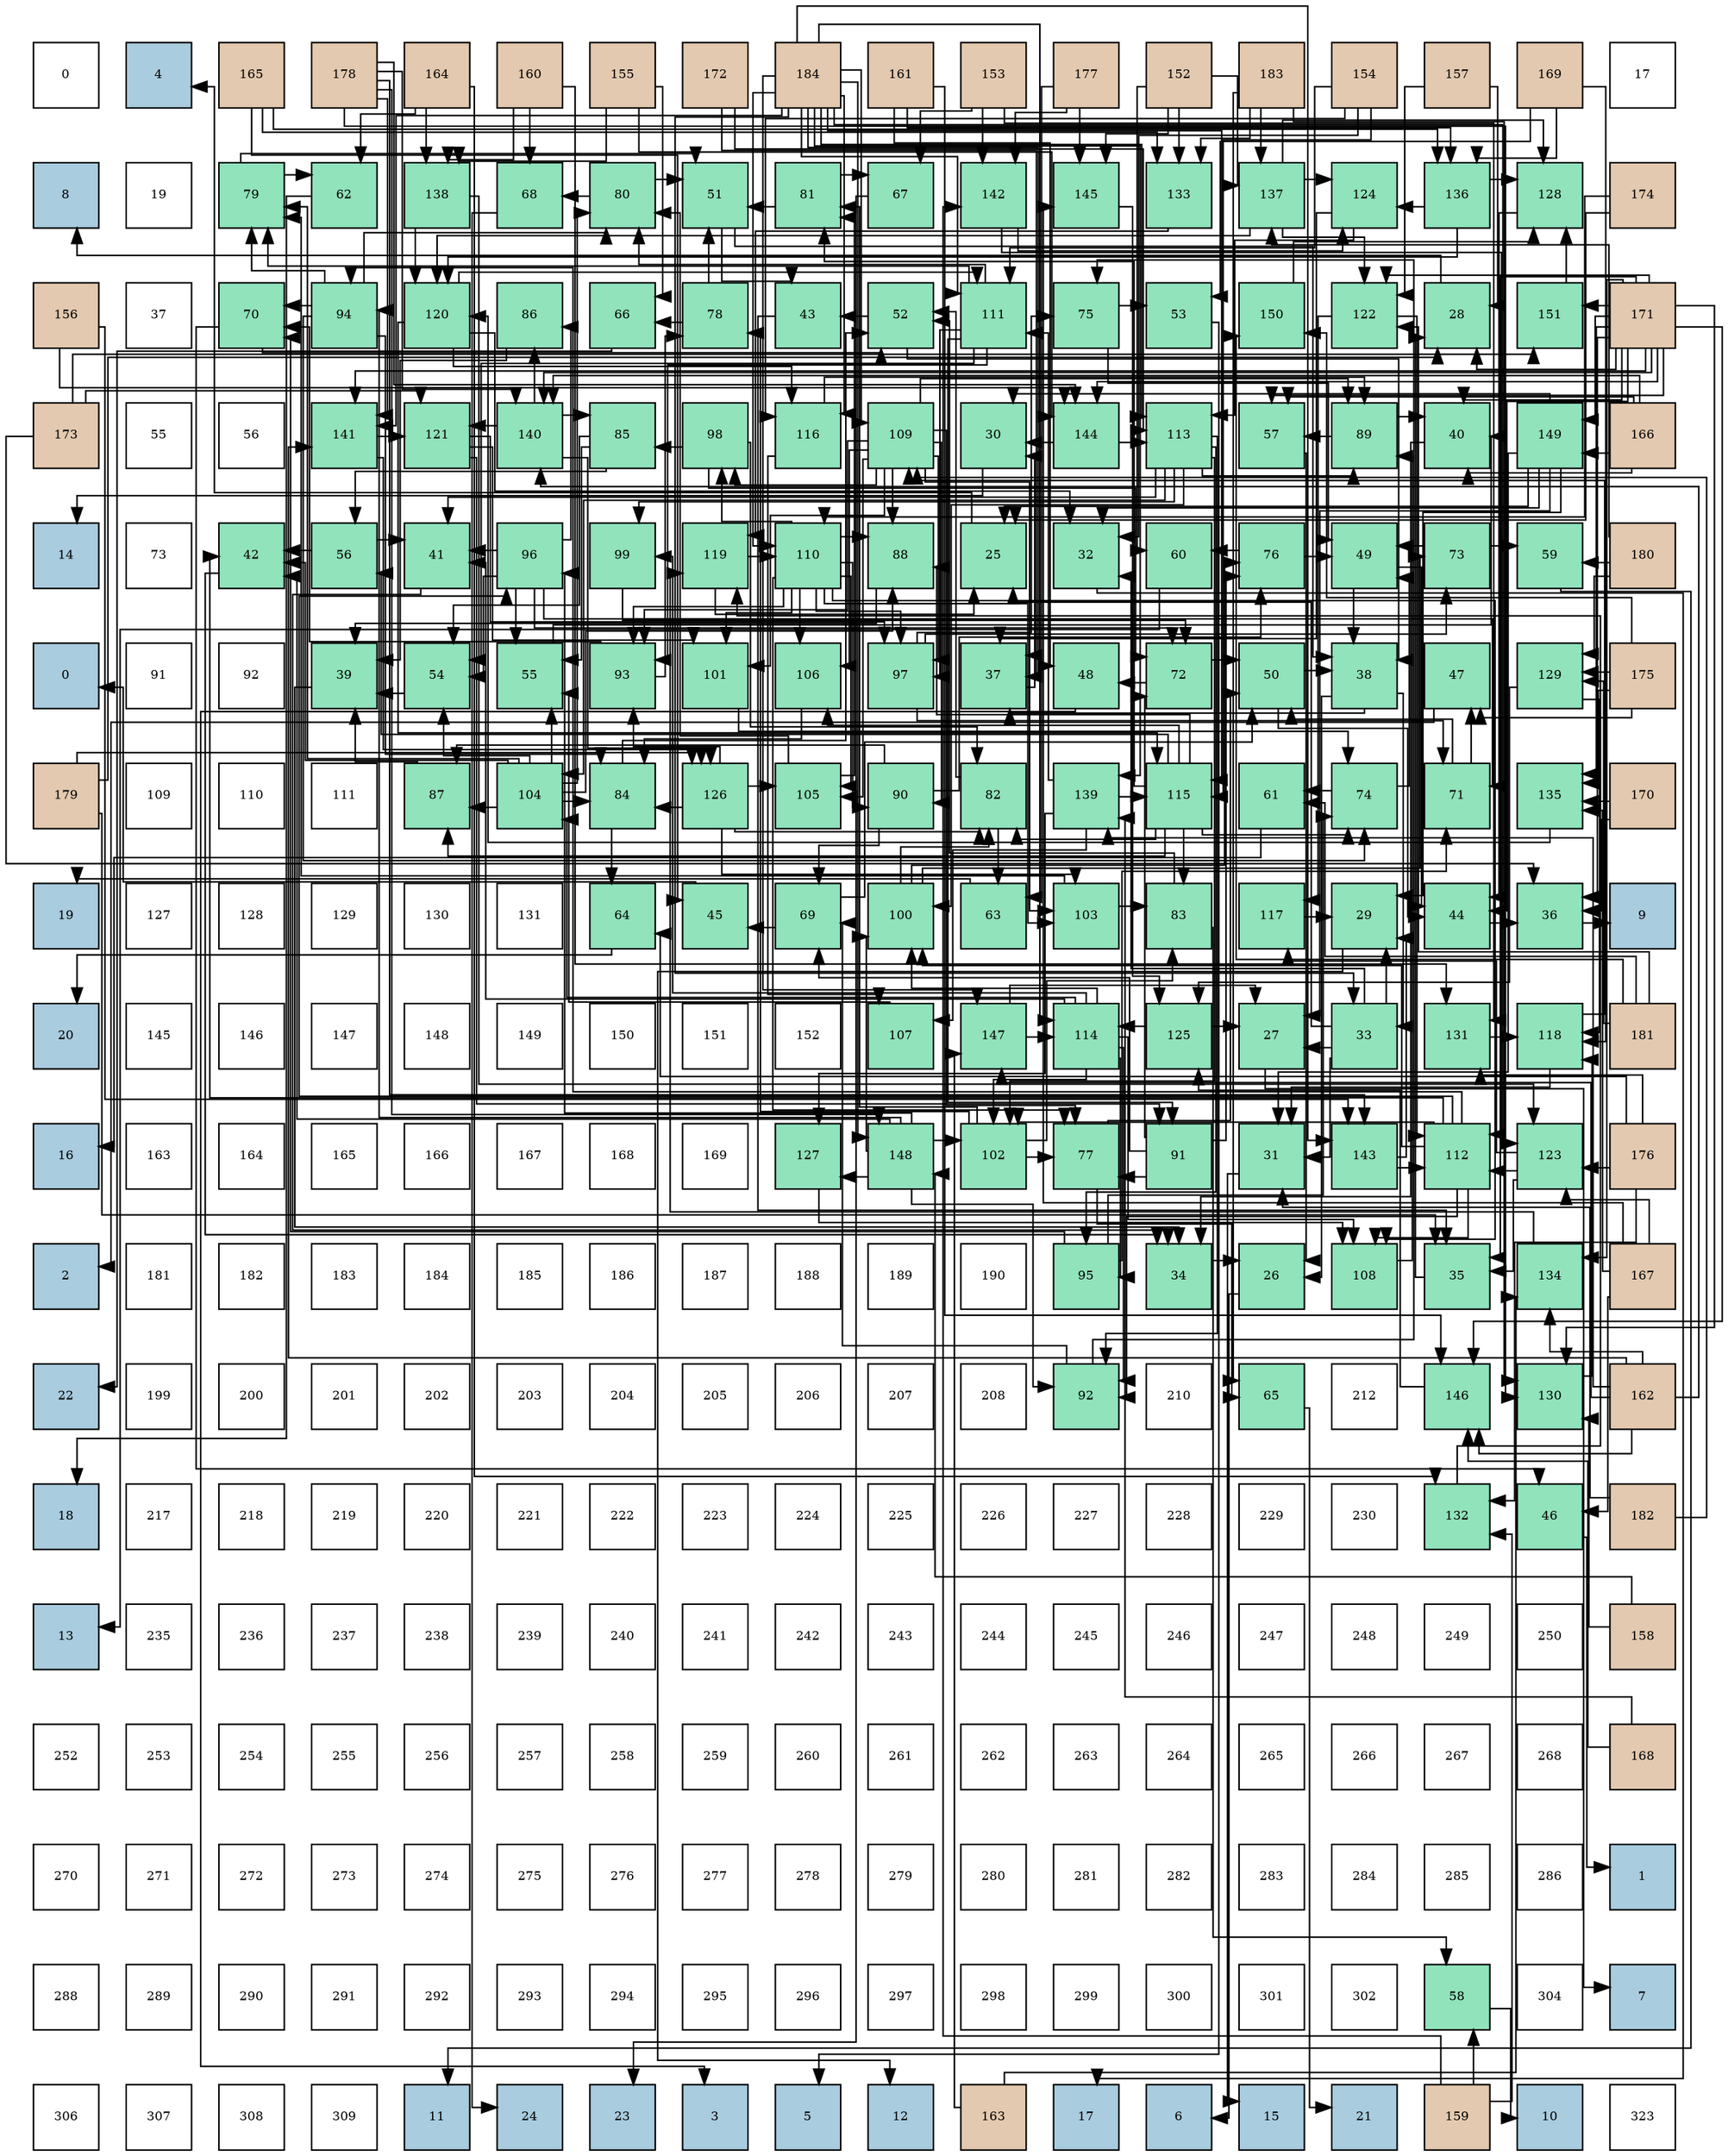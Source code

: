 digraph layout{
 rankdir=TB;
 splines=ortho;
 node [style=filled shape=square fixedsize=true width=0.6];
0[label="0", fontsize=8, fillcolor="#ffffff"];
1[label="4", fontsize=8, fillcolor="#a9ccde"];
2[label="165", fontsize=8, fillcolor="#e3c9af"];
3[label="178", fontsize=8, fillcolor="#e3c9af"];
4[label="164", fontsize=8, fillcolor="#e3c9af"];
5[label="160", fontsize=8, fillcolor="#e3c9af"];
6[label="155", fontsize=8, fillcolor="#e3c9af"];
7[label="172", fontsize=8, fillcolor="#e3c9af"];
8[label="184", fontsize=8, fillcolor="#e3c9af"];
9[label="161", fontsize=8, fillcolor="#e3c9af"];
10[label="153", fontsize=8, fillcolor="#e3c9af"];
11[label="177", fontsize=8, fillcolor="#e3c9af"];
12[label="152", fontsize=8, fillcolor="#e3c9af"];
13[label="183", fontsize=8, fillcolor="#e3c9af"];
14[label="154", fontsize=8, fillcolor="#e3c9af"];
15[label="157", fontsize=8, fillcolor="#e3c9af"];
16[label="169", fontsize=8, fillcolor="#e3c9af"];
17[label="17", fontsize=8, fillcolor="#ffffff"];
18[label="8", fontsize=8, fillcolor="#a9ccde"];
19[label="19", fontsize=8, fillcolor="#ffffff"];
20[label="79", fontsize=8, fillcolor="#91e3bb"];
21[label="62", fontsize=8, fillcolor="#91e3bb"];
22[label="138", fontsize=8, fillcolor="#91e3bb"];
23[label="68", fontsize=8, fillcolor="#91e3bb"];
24[label="80", fontsize=8, fillcolor="#91e3bb"];
25[label="51", fontsize=8, fillcolor="#91e3bb"];
26[label="81", fontsize=8, fillcolor="#91e3bb"];
27[label="67", fontsize=8, fillcolor="#91e3bb"];
28[label="142", fontsize=8, fillcolor="#91e3bb"];
29[label="145", fontsize=8, fillcolor="#91e3bb"];
30[label="133", fontsize=8, fillcolor="#91e3bb"];
31[label="137", fontsize=8, fillcolor="#91e3bb"];
32[label="124", fontsize=8, fillcolor="#91e3bb"];
33[label="136", fontsize=8, fillcolor="#91e3bb"];
34[label="128", fontsize=8, fillcolor="#91e3bb"];
35[label="174", fontsize=8, fillcolor="#e3c9af"];
36[label="156", fontsize=8, fillcolor="#e3c9af"];
37[label="37", fontsize=8, fillcolor="#ffffff"];
38[label="70", fontsize=8, fillcolor="#91e3bb"];
39[label="94", fontsize=8, fillcolor="#91e3bb"];
40[label="120", fontsize=8, fillcolor="#91e3bb"];
41[label="86", fontsize=8, fillcolor="#91e3bb"];
42[label="66", fontsize=8, fillcolor="#91e3bb"];
43[label="78", fontsize=8, fillcolor="#91e3bb"];
44[label="43", fontsize=8, fillcolor="#91e3bb"];
45[label="52", fontsize=8, fillcolor="#91e3bb"];
46[label="111", fontsize=8, fillcolor="#91e3bb"];
47[label="75", fontsize=8, fillcolor="#91e3bb"];
48[label="53", fontsize=8, fillcolor="#91e3bb"];
49[label="150", fontsize=8, fillcolor="#91e3bb"];
50[label="122", fontsize=8, fillcolor="#91e3bb"];
51[label="28", fontsize=8, fillcolor="#91e3bb"];
52[label="151", fontsize=8, fillcolor="#91e3bb"];
53[label="171", fontsize=8, fillcolor="#e3c9af"];
54[label="173", fontsize=8, fillcolor="#e3c9af"];
55[label="55", fontsize=8, fillcolor="#ffffff"];
56[label="56", fontsize=8, fillcolor="#ffffff"];
57[label="141", fontsize=8, fillcolor="#91e3bb"];
58[label="121", fontsize=8, fillcolor="#91e3bb"];
59[label="140", fontsize=8, fillcolor="#91e3bb"];
60[label="85", fontsize=8, fillcolor="#91e3bb"];
61[label="98", fontsize=8, fillcolor="#91e3bb"];
62[label="116", fontsize=8, fillcolor="#91e3bb"];
63[label="109", fontsize=8, fillcolor="#91e3bb"];
64[label="30", fontsize=8, fillcolor="#91e3bb"];
65[label="144", fontsize=8, fillcolor="#91e3bb"];
66[label="113", fontsize=8, fillcolor="#91e3bb"];
67[label="57", fontsize=8, fillcolor="#91e3bb"];
68[label="89", fontsize=8, fillcolor="#91e3bb"];
69[label="40", fontsize=8, fillcolor="#91e3bb"];
70[label="149", fontsize=8, fillcolor="#91e3bb"];
71[label="166", fontsize=8, fillcolor="#e3c9af"];
72[label="14", fontsize=8, fillcolor="#a9ccde"];
73[label="73", fontsize=8, fillcolor="#ffffff"];
74[label="42", fontsize=8, fillcolor="#91e3bb"];
75[label="56", fontsize=8, fillcolor="#91e3bb"];
76[label="41", fontsize=8, fillcolor="#91e3bb"];
77[label="96", fontsize=8, fillcolor="#91e3bb"];
78[label="99", fontsize=8, fillcolor="#91e3bb"];
79[label="119", fontsize=8, fillcolor="#91e3bb"];
80[label="110", fontsize=8, fillcolor="#91e3bb"];
81[label="88", fontsize=8, fillcolor="#91e3bb"];
82[label="25", fontsize=8, fillcolor="#91e3bb"];
83[label="32", fontsize=8, fillcolor="#91e3bb"];
84[label="60", fontsize=8, fillcolor="#91e3bb"];
85[label="76", fontsize=8, fillcolor="#91e3bb"];
86[label="49", fontsize=8, fillcolor="#91e3bb"];
87[label="73", fontsize=8, fillcolor="#91e3bb"];
88[label="59", fontsize=8, fillcolor="#91e3bb"];
89[label="180", fontsize=8, fillcolor="#e3c9af"];
90[label="0", fontsize=8, fillcolor="#a9ccde"];
91[label="91", fontsize=8, fillcolor="#ffffff"];
92[label="92", fontsize=8, fillcolor="#ffffff"];
93[label="39", fontsize=8, fillcolor="#91e3bb"];
94[label="54", fontsize=8, fillcolor="#91e3bb"];
95[label="55", fontsize=8, fillcolor="#91e3bb"];
96[label="93", fontsize=8, fillcolor="#91e3bb"];
97[label="101", fontsize=8, fillcolor="#91e3bb"];
98[label="106", fontsize=8, fillcolor="#91e3bb"];
99[label="97", fontsize=8, fillcolor="#91e3bb"];
100[label="37", fontsize=8, fillcolor="#91e3bb"];
101[label="48", fontsize=8, fillcolor="#91e3bb"];
102[label="72", fontsize=8, fillcolor="#91e3bb"];
103[label="50", fontsize=8, fillcolor="#91e3bb"];
104[label="38", fontsize=8, fillcolor="#91e3bb"];
105[label="47", fontsize=8, fillcolor="#91e3bb"];
106[label="129", fontsize=8, fillcolor="#91e3bb"];
107[label="175", fontsize=8, fillcolor="#e3c9af"];
108[label="179", fontsize=8, fillcolor="#e3c9af"];
109[label="109", fontsize=8, fillcolor="#ffffff"];
110[label="110", fontsize=8, fillcolor="#ffffff"];
111[label="111", fontsize=8, fillcolor="#ffffff"];
112[label="87", fontsize=8, fillcolor="#91e3bb"];
113[label="104", fontsize=8, fillcolor="#91e3bb"];
114[label="84", fontsize=8, fillcolor="#91e3bb"];
115[label="126", fontsize=8, fillcolor="#91e3bb"];
116[label="105", fontsize=8, fillcolor="#91e3bb"];
117[label="90", fontsize=8, fillcolor="#91e3bb"];
118[label="82", fontsize=8, fillcolor="#91e3bb"];
119[label="139", fontsize=8, fillcolor="#91e3bb"];
120[label="115", fontsize=8, fillcolor="#91e3bb"];
121[label="61", fontsize=8, fillcolor="#91e3bb"];
122[label="74", fontsize=8, fillcolor="#91e3bb"];
123[label="71", fontsize=8, fillcolor="#91e3bb"];
124[label="135", fontsize=8, fillcolor="#91e3bb"];
125[label="170", fontsize=8, fillcolor="#e3c9af"];
126[label="19", fontsize=8, fillcolor="#a9ccde"];
127[label="127", fontsize=8, fillcolor="#ffffff"];
128[label="128", fontsize=8, fillcolor="#ffffff"];
129[label="129", fontsize=8, fillcolor="#ffffff"];
130[label="130", fontsize=8, fillcolor="#ffffff"];
131[label="131", fontsize=8, fillcolor="#ffffff"];
132[label="64", fontsize=8, fillcolor="#91e3bb"];
133[label="45", fontsize=8, fillcolor="#91e3bb"];
134[label="69", fontsize=8, fillcolor="#91e3bb"];
135[label="100", fontsize=8, fillcolor="#91e3bb"];
136[label="63", fontsize=8, fillcolor="#91e3bb"];
137[label="103", fontsize=8, fillcolor="#91e3bb"];
138[label="83", fontsize=8, fillcolor="#91e3bb"];
139[label="117", fontsize=8, fillcolor="#91e3bb"];
140[label="29", fontsize=8, fillcolor="#91e3bb"];
141[label="44", fontsize=8, fillcolor="#91e3bb"];
142[label="36", fontsize=8, fillcolor="#91e3bb"];
143[label="9", fontsize=8, fillcolor="#a9ccde"];
144[label="20", fontsize=8, fillcolor="#a9ccde"];
145[label="145", fontsize=8, fillcolor="#ffffff"];
146[label="146", fontsize=8, fillcolor="#ffffff"];
147[label="147", fontsize=8, fillcolor="#ffffff"];
148[label="148", fontsize=8, fillcolor="#ffffff"];
149[label="149", fontsize=8, fillcolor="#ffffff"];
150[label="150", fontsize=8, fillcolor="#ffffff"];
151[label="151", fontsize=8, fillcolor="#ffffff"];
152[label="152", fontsize=8, fillcolor="#ffffff"];
153[label="107", fontsize=8, fillcolor="#91e3bb"];
154[label="147", fontsize=8, fillcolor="#91e3bb"];
155[label="114", fontsize=8, fillcolor="#91e3bb"];
156[label="125", fontsize=8, fillcolor="#91e3bb"];
157[label="27", fontsize=8, fillcolor="#91e3bb"];
158[label="33", fontsize=8, fillcolor="#91e3bb"];
159[label="131", fontsize=8, fillcolor="#91e3bb"];
160[label="118", fontsize=8, fillcolor="#91e3bb"];
161[label="181", fontsize=8, fillcolor="#e3c9af"];
162[label="16", fontsize=8, fillcolor="#a9ccde"];
163[label="163", fontsize=8, fillcolor="#ffffff"];
164[label="164", fontsize=8, fillcolor="#ffffff"];
165[label="165", fontsize=8, fillcolor="#ffffff"];
166[label="166", fontsize=8, fillcolor="#ffffff"];
167[label="167", fontsize=8, fillcolor="#ffffff"];
168[label="168", fontsize=8, fillcolor="#ffffff"];
169[label="169", fontsize=8, fillcolor="#ffffff"];
170[label="127", fontsize=8, fillcolor="#91e3bb"];
171[label="148", fontsize=8, fillcolor="#91e3bb"];
172[label="102", fontsize=8, fillcolor="#91e3bb"];
173[label="77", fontsize=8, fillcolor="#91e3bb"];
174[label="91", fontsize=8, fillcolor="#91e3bb"];
175[label="31", fontsize=8, fillcolor="#91e3bb"];
176[label="143", fontsize=8, fillcolor="#91e3bb"];
177[label="112", fontsize=8, fillcolor="#91e3bb"];
178[label="123", fontsize=8, fillcolor="#91e3bb"];
179[label="176", fontsize=8, fillcolor="#e3c9af"];
180[label="2", fontsize=8, fillcolor="#a9ccde"];
181[label="181", fontsize=8, fillcolor="#ffffff"];
182[label="182", fontsize=8, fillcolor="#ffffff"];
183[label="183", fontsize=8, fillcolor="#ffffff"];
184[label="184", fontsize=8, fillcolor="#ffffff"];
185[label="185", fontsize=8, fillcolor="#ffffff"];
186[label="186", fontsize=8, fillcolor="#ffffff"];
187[label="187", fontsize=8, fillcolor="#ffffff"];
188[label="188", fontsize=8, fillcolor="#ffffff"];
189[label="189", fontsize=8, fillcolor="#ffffff"];
190[label="190", fontsize=8, fillcolor="#ffffff"];
191[label="95", fontsize=8, fillcolor="#91e3bb"];
192[label="34", fontsize=8, fillcolor="#91e3bb"];
193[label="26", fontsize=8, fillcolor="#91e3bb"];
194[label="108", fontsize=8, fillcolor="#91e3bb"];
195[label="35", fontsize=8, fillcolor="#91e3bb"];
196[label="134", fontsize=8, fillcolor="#91e3bb"];
197[label="167", fontsize=8, fillcolor="#e3c9af"];
198[label="22", fontsize=8, fillcolor="#a9ccde"];
199[label="199", fontsize=8, fillcolor="#ffffff"];
200[label="200", fontsize=8, fillcolor="#ffffff"];
201[label="201", fontsize=8, fillcolor="#ffffff"];
202[label="202", fontsize=8, fillcolor="#ffffff"];
203[label="203", fontsize=8, fillcolor="#ffffff"];
204[label="204", fontsize=8, fillcolor="#ffffff"];
205[label="205", fontsize=8, fillcolor="#ffffff"];
206[label="206", fontsize=8, fillcolor="#ffffff"];
207[label="207", fontsize=8, fillcolor="#ffffff"];
208[label="208", fontsize=8, fillcolor="#ffffff"];
209[label="92", fontsize=8, fillcolor="#91e3bb"];
210[label="210", fontsize=8, fillcolor="#ffffff"];
211[label="65", fontsize=8, fillcolor="#91e3bb"];
212[label="212", fontsize=8, fillcolor="#ffffff"];
213[label="146", fontsize=8, fillcolor="#91e3bb"];
214[label="130", fontsize=8, fillcolor="#91e3bb"];
215[label="162", fontsize=8, fillcolor="#e3c9af"];
216[label="18", fontsize=8, fillcolor="#a9ccde"];
217[label="217", fontsize=8, fillcolor="#ffffff"];
218[label="218", fontsize=8, fillcolor="#ffffff"];
219[label="219", fontsize=8, fillcolor="#ffffff"];
220[label="220", fontsize=8, fillcolor="#ffffff"];
221[label="221", fontsize=8, fillcolor="#ffffff"];
222[label="222", fontsize=8, fillcolor="#ffffff"];
223[label="223", fontsize=8, fillcolor="#ffffff"];
224[label="224", fontsize=8, fillcolor="#ffffff"];
225[label="225", fontsize=8, fillcolor="#ffffff"];
226[label="226", fontsize=8, fillcolor="#ffffff"];
227[label="227", fontsize=8, fillcolor="#ffffff"];
228[label="228", fontsize=8, fillcolor="#ffffff"];
229[label="229", fontsize=8, fillcolor="#ffffff"];
230[label="230", fontsize=8, fillcolor="#ffffff"];
231[label="132", fontsize=8, fillcolor="#91e3bb"];
232[label="46", fontsize=8, fillcolor="#91e3bb"];
233[label="182", fontsize=8, fillcolor="#e3c9af"];
234[label="13", fontsize=8, fillcolor="#a9ccde"];
235[label="235", fontsize=8, fillcolor="#ffffff"];
236[label="236", fontsize=8, fillcolor="#ffffff"];
237[label="237", fontsize=8, fillcolor="#ffffff"];
238[label="238", fontsize=8, fillcolor="#ffffff"];
239[label="239", fontsize=8, fillcolor="#ffffff"];
240[label="240", fontsize=8, fillcolor="#ffffff"];
241[label="241", fontsize=8, fillcolor="#ffffff"];
242[label="242", fontsize=8, fillcolor="#ffffff"];
243[label="243", fontsize=8, fillcolor="#ffffff"];
244[label="244", fontsize=8, fillcolor="#ffffff"];
245[label="245", fontsize=8, fillcolor="#ffffff"];
246[label="246", fontsize=8, fillcolor="#ffffff"];
247[label="247", fontsize=8, fillcolor="#ffffff"];
248[label="248", fontsize=8, fillcolor="#ffffff"];
249[label="249", fontsize=8, fillcolor="#ffffff"];
250[label="250", fontsize=8, fillcolor="#ffffff"];
251[label="158", fontsize=8, fillcolor="#e3c9af"];
252[label="252", fontsize=8, fillcolor="#ffffff"];
253[label="253", fontsize=8, fillcolor="#ffffff"];
254[label="254", fontsize=8, fillcolor="#ffffff"];
255[label="255", fontsize=8, fillcolor="#ffffff"];
256[label="256", fontsize=8, fillcolor="#ffffff"];
257[label="257", fontsize=8, fillcolor="#ffffff"];
258[label="258", fontsize=8, fillcolor="#ffffff"];
259[label="259", fontsize=8, fillcolor="#ffffff"];
260[label="260", fontsize=8, fillcolor="#ffffff"];
261[label="261", fontsize=8, fillcolor="#ffffff"];
262[label="262", fontsize=8, fillcolor="#ffffff"];
263[label="263", fontsize=8, fillcolor="#ffffff"];
264[label="264", fontsize=8, fillcolor="#ffffff"];
265[label="265", fontsize=8, fillcolor="#ffffff"];
266[label="266", fontsize=8, fillcolor="#ffffff"];
267[label="267", fontsize=8, fillcolor="#ffffff"];
268[label="268", fontsize=8, fillcolor="#ffffff"];
269[label="168", fontsize=8, fillcolor="#e3c9af"];
270[label="270", fontsize=8, fillcolor="#ffffff"];
271[label="271", fontsize=8, fillcolor="#ffffff"];
272[label="272", fontsize=8, fillcolor="#ffffff"];
273[label="273", fontsize=8, fillcolor="#ffffff"];
274[label="274", fontsize=8, fillcolor="#ffffff"];
275[label="275", fontsize=8, fillcolor="#ffffff"];
276[label="276", fontsize=8, fillcolor="#ffffff"];
277[label="277", fontsize=8, fillcolor="#ffffff"];
278[label="278", fontsize=8, fillcolor="#ffffff"];
279[label="279", fontsize=8, fillcolor="#ffffff"];
280[label="280", fontsize=8, fillcolor="#ffffff"];
281[label="281", fontsize=8, fillcolor="#ffffff"];
282[label="282", fontsize=8, fillcolor="#ffffff"];
283[label="283", fontsize=8, fillcolor="#ffffff"];
284[label="284", fontsize=8, fillcolor="#ffffff"];
285[label="285", fontsize=8, fillcolor="#ffffff"];
286[label="286", fontsize=8, fillcolor="#ffffff"];
287[label="1", fontsize=8, fillcolor="#a9ccde"];
288[label="288", fontsize=8, fillcolor="#ffffff"];
289[label="289", fontsize=8, fillcolor="#ffffff"];
290[label="290", fontsize=8, fillcolor="#ffffff"];
291[label="291", fontsize=8, fillcolor="#ffffff"];
292[label="292", fontsize=8, fillcolor="#ffffff"];
293[label="293", fontsize=8, fillcolor="#ffffff"];
294[label="294", fontsize=8, fillcolor="#ffffff"];
295[label="295", fontsize=8, fillcolor="#ffffff"];
296[label="296", fontsize=8, fillcolor="#ffffff"];
297[label="297", fontsize=8, fillcolor="#ffffff"];
298[label="298", fontsize=8, fillcolor="#ffffff"];
299[label="299", fontsize=8, fillcolor="#ffffff"];
300[label="300", fontsize=8, fillcolor="#ffffff"];
301[label="301", fontsize=8, fillcolor="#ffffff"];
302[label="302", fontsize=8, fillcolor="#ffffff"];
303[label="58", fontsize=8, fillcolor="#91e3bb"];
304[label="304", fontsize=8, fillcolor="#ffffff"];
305[label="7", fontsize=8, fillcolor="#a9ccde"];
306[label="306", fontsize=8, fillcolor="#ffffff"];
307[label="307", fontsize=8, fillcolor="#ffffff"];
308[label="308", fontsize=8, fillcolor="#ffffff"];
309[label="309", fontsize=8, fillcolor="#ffffff"];
310[label="11", fontsize=8, fillcolor="#a9ccde"];
311[label="24", fontsize=8, fillcolor="#a9ccde"];
312[label="23", fontsize=8, fillcolor="#a9ccde"];
313[label="3", fontsize=8, fillcolor="#a9ccde"];
314[label="5", fontsize=8, fillcolor="#a9ccde"];
315[label="12", fontsize=8, fillcolor="#a9ccde"];
316[label="163", fontsize=8, fillcolor="#e3c9af"];
317[label="17", fontsize=8, fillcolor="#a9ccde"];
318[label="6", fontsize=8, fillcolor="#a9ccde"];
319[label="15", fontsize=8, fillcolor="#a9ccde"];
320[label="21", fontsize=8, fillcolor="#a9ccde"];
321[label="159", fontsize=8, fillcolor="#e3c9af"];
322[label="10", fontsize=8, fillcolor="#a9ccde"];
323[label="323", fontsize=8, fillcolor="#ffffff"];
edge [constraint=false, style=vis];82 -> 1;
193 -> 318;
157 -> 305;
51 -> 18;
140 -> 315;
64 -> 72;
175 -> 319;
83 -> 317;
158 -> 82;
158 -> 157;
158 -> 140;
158 -> 175;
158 -> 83;
192 -> 193;
195 -> 51;
142 -> 143;
100 -> 64;
104 -> 193;
104 -> 158;
104 -> 100;
93 -> 192;
69 -> 192;
76 -> 192;
74 -> 192;
44 -> 195;
141 -> 142;
133 -> 90;
232 -> 287;
105 -> 180;
101 -> 313;
86 -> 104;
86 -> 141;
103 -> 104;
103 -> 141;
25 -> 104;
25 -> 44;
45 -> 104;
45 -> 44;
48 -> 314;
94 -> 93;
95 -> 69;
75 -> 76;
75 -> 74;
67 -> 193;
303 -> 322;
88 -> 310;
84 -> 234;
121 -> 162;
21 -> 216;
136 -> 126;
132 -> 144;
211 -> 320;
42 -> 198;
27 -> 312;
23 -> 311;
134 -> 133;
134 -> 103;
38 -> 232;
38 -> 45;
123 -> 105;
123 -> 103;
102 -> 101;
102 -> 103;
87 -> 86;
87 -> 88;
122 -> 86;
122 -> 121;
47 -> 86;
47 -> 48;
85 -> 86;
85 -> 84;
173 -> 103;
173 -> 211;
43 -> 25;
43 -> 42;
20 -> 25;
20 -> 21;
24 -> 25;
24 -> 23;
26 -> 25;
26 -> 27;
118 -> 45;
118 -> 136;
138 -> 45;
138 -> 303;
114 -> 45;
114 -> 132;
60 -> 94;
60 -> 95;
60 -> 75;
41 -> 93;
112 -> 93;
81 -> 93;
68 -> 69;
68 -> 67;
117 -> 134;
117 -> 85;
117 -> 112;
174 -> 134;
174 -> 102;
174 -> 85;
174 -> 173;
209 -> 134;
209 -> 47;
96 -> 38;
96 -> 43;
39 -> 38;
39 -> 122;
39 -> 20;
39 -> 24;
39 -> 114;
191 -> 38;
191 -> 123;
191 -> 122;
77 -> 76;
77 -> 94;
77 -> 95;
77 -> 123;
77 -> 102;
77 -> 41;
99 -> 123;
99 -> 87;
99 -> 47;
61 -> 102;
61 -> 118;
61 -> 60;
78 -> 102;
135 -> 87;
135 -> 85;
135 -> 118;
97 -> 122;
172 -> 173;
172 -> 43;
172 -> 26;
172 -> 138;
137 -> 20;
137 -> 138;
113 -> 74;
113 -> 94;
113 -> 95;
113 -> 20;
113 -> 24;
113 -> 114;
113 -> 112;
113 -> 81;
116 -> 24;
116 -> 26;
98 -> 114;
153 -> 95;
194 -> 68;
63 -> 173;
63 -> 81;
63 -> 68;
63 -> 117;
63 -> 96;
63 -> 99;
63 -> 61;
63 -> 97;
63 -> 137;
63 -> 116;
63 -> 98;
80 -> 173;
80 -> 81;
80 -> 117;
80 -> 96;
80 -> 99;
80 -> 61;
80 -> 97;
80 -> 137;
80 -> 116;
80 -> 98;
80 -> 194;
46 -> 94;
46 -> 20;
46 -> 24;
46 -> 174;
46 -> 96;
46 -> 99;
177 -> 74;
177 -> 209;
177 -> 39;
177 -> 77;
177 -> 135;
177 -> 172;
177 -> 194;
66 -> 76;
66 -> 68;
66 -> 209;
66 -> 191;
66 -> 78;
66 -> 135;
66 -> 172;
66 -> 113;
155 -> 76;
155 -> 209;
155 -> 191;
155 -> 78;
155 -> 135;
155 -> 172;
155 -> 113;
155 -> 194;
120 -> 75;
120 -> 122;
120 -> 26;
120 -> 118;
120 -> 138;
120 -> 112;
120 -> 81;
120 -> 98;
62 -> 68;
62 -> 153;
139 -> 140;
160 -> 175;
160 -> 63;
79 -> 82;
79 -> 80;
40 -> 83;
40 -> 46;
40 -> 120;
40 -> 62;
58 -> 174;
58 -> 99;
58 -> 97;
50 -> 177;
50 -> 139;
178 -> 195;
178 -> 177;
178 -> 139;
32 -> 100;
32 -> 66;
156 -> 157;
156 -> 155;
115 -> 118;
115 -> 114;
115 -> 96;
115 -> 137;
115 -> 116;
170 -> 194;
34 -> 141;
106 -> 160;
106 -> 156;
214 -> 160;
159 -> 160;
231 -> 79;
30 -> 79;
196 -> 79;
124 -> 40;
33 -> 40;
33 -> 32;
33 -> 34;
31 -> 40;
31 -> 50;
31 -> 32;
31 -> 34;
22 -> 40;
22 -> 178;
119 -> 153;
119 -> 46;
119 -> 120;
119 -> 170;
59 -> 60;
59 -> 41;
59 -> 58;
59 -> 115;
57 -> 58;
57 -> 115;
28 -> 178;
28 -> 32;
176 -> 140;
176 -> 177;
65 -> 64;
65 -> 66;
29 -> 156;
213 -> 156;
154 -> 157;
154 -> 155;
171 -> 74;
171 -> 209;
171 -> 39;
171 -> 77;
171 -> 135;
171 -> 172;
171 -> 170;
70 -> 82;
70 -> 157;
70 -> 140;
70 -> 64;
70 -> 175;
70 -> 83;
49 -> 34;
52 -> 34;
12 -> 84;
12 -> 30;
12 -> 31;
12 -> 29;
10 -> 27;
10 -> 159;
10 -> 28;
14 -> 83;
14 -> 46;
14 -> 120;
14 -> 62;
6 -> 42;
6 -> 22;
6 -> 65;
36 -> 176;
36 -> 65;
15 -> 51;
15 -> 50;
251 -> 214;
251 -> 171;
321 -> 303;
321 -> 231;
321 -> 28;
5 -> 23;
5 -> 159;
5 -> 22;
9 -> 101;
9 -> 33;
9 -> 213;
215 -> 196;
215 -> 119;
215 -> 59;
215 -> 57;
215 -> 213;
215 -> 154;
316 -> 196;
316 -> 154;
4 -> 21;
4 -> 231;
4 -> 22;
2 -> 133;
2 -> 30;
2 -> 33;
71 -> 69;
71 -> 67;
71 -> 59;
71 -> 70;
197 -> 232;
197 -> 178;
197 -> 124;
197 -> 29;
269 -> 119;
269 -> 213;
16 -> 48;
16 -> 160;
16 -> 33;
125 -> 142;
125 -> 124;
53 -> 51;
53 -> 195;
53 -> 142;
53 -> 69;
53 -> 141;
53 -> 67;
53 -> 50;
53 -> 214;
53 -> 196;
53 -> 124;
53 -> 59;
53 -> 57;
53 -> 65;
53 -> 213;
53 -> 70;
53 -> 52;
7 -> 100;
7 -> 66;
54 -> 142;
54 -> 58;
54 -> 52;
35 -> 82;
35 -> 80;
107 -> 105;
107 -> 106;
107 -> 124;
107 -> 49;
179 -> 132;
179 -> 178;
179 -> 159;
179 -> 231;
11 -> 136;
11 -> 28;
11 -> 29;
3 -> 214;
3 -> 59;
3 -> 57;
3 -> 176;
3 -> 65;
3 -> 171;
108 -> 51;
108 -> 195;
108 -> 115;
89 -> 88;
89 -> 106;
89 -> 31;
161 -> 121;
161 -> 50;
161 -> 106;
161 -> 49;
233 -> 175;
233 -> 63;
13 -> 211;
13 -> 214;
13 -> 30;
13 -> 31;
8 -> 158;
8 -> 100;
8 -> 63;
8 -> 80;
8 -> 46;
8 -> 177;
8 -> 66;
8 -> 155;
8 -> 120;
8 -> 62;
8 -> 119;
8 -> 57;
8 -> 176;
8 -> 154;
8 -> 171;
edge [constraint=true, style=invis];
0 -> 18 -> 36 -> 54 -> 72 -> 90 -> 108 -> 126 -> 144 -> 162 -> 180 -> 198 -> 216 -> 234 -> 252 -> 270 -> 288 -> 306;
1 -> 19 -> 37 -> 55 -> 73 -> 91 -> 109 -> 127 -> 145 -> 163 -> 181 -> 199 -> 217 -> 235 -> 253 -> 271 -> 289 -> 307;
2 -> 20 -> 38 -> 56 -> 74 -> 92 -> 110 -> 128 -> 146 -> 164 -> 182 -> 200 -> 218 -> 236 -> 254 -> 272 -> 290 -> 308;
3 -> 21 -> 39 -> 57 -> 75 -> 93 -> 111 -> 129 -> 147 -> 165 -> 183 -> 201 -> 219 -> 237 -> 255 -> 273 -> 291 -> 309;
4 -> 22 -> 40 -> 58 -> 76 -> 94 -> 112 -> 130 -> 148 -> 166 -> 184 -> 202 -> 220 -> 238 -> 256 -> 274 -> 292 -> 310;
5 -> 23 -> 41 -> 59 -> 77 -> 95 -> 113 -> 131 -> 149 -> 167 -> 185 -> 203 -> 221 -> 239 -> 257 -> 275 -> 293 -> 311;
6 -> 24 -> 42 -> 60 -> 78 -> 96 -> 114 -> 132 -> 150 -> 168 -> 186 -> 204 -> 222 -> 240 -> 258 -> 276 -> 294 -> 312;
7 -> 25 -> 43 -> 61 -> 79 -> 97 -> 115 -> 133 -> 151 -> 169 -> 187 -> 205 -> 223 -> 241 -> 259 -> 277 -> 295 -> 313;
8 -> 26 -> 44 -> 62 -> 80 -> 98 -> 116 -> 134 -> 152 -> 170 -> 188 -> 206 -> 224 -> 242 -> 260 -> 278 -> 296 -> 314;
9 -> 27 -> 45 -> 63 -> 81 -> 99 -> 117 -> 135 -> 153 -> 171 -> 189 -> 207 -> 225 -> 243 -> 261 -> 279 -> 297 -> 315;
10 -> 28 -> 46 -> 64 -> 82 -> 100 -> 118 -> 136 -> 154 -> 172 -> 190 -> 208 -> 226 -> 244 -> 262 -> 280 -> 298 -> 316;
11 -> 29 -> 47 -> 65 -> 83 -> 101 -> 119 -> 137 -> 155 -> 173 -> 191 -> 209 -> 227 -> 245 -> 263 -> 281 -> 299 -> 317;
12 -> 30 -> 48 -> 66 -> 84 -> 102 -> 120 -> 138 -> 156 -> 174 -> 192 -> 210 -> 228 -> 246 -> 264 -> 282 -> 300 -> 318;
13 -> 31 -> 49 -> 67 -> 85 -> 103 -> 121 -> 139 -> 157 -> 175 -> 193 -> 211 -> 229 -> 247 -> 265 -> 283 -> 301 -> 319;
14 -> 32 -> 50 -> 68 -> 86 -> 104 -> 122 -> 140 -> 158 -> 176 -> 194 -> 212 -> 230 -> 248 -> 266 -> 284 -> 302 -> 320;
15 -> 33 -> 51 -> 69 -> 87 -> 105 -> 123 -> 141 -> 159 -> 177 -> 195 -> 213 -> 231 -> 249 -> 267 -> 285 -> 303 -> 321;
16 -> 34 -> 52 -> 70 -> 88 -> 106 -> 124 -> 142 -> 160 -> 178 -> 196 -> 214 -> 232 -> 250 -> 268 -> 286 -> 304 -> 322;
17 -> 35 -> 53 -> 71 -> 89 -> 107 -> 125 -> 143 -> 161 -> 179 -> 197 -> 215 -> 233 -> 251 -> 269 -> 287 -> 305 -> 323;
rank = same {0 -> 1 -> 2 -> 3 -> 4 -> 5 -> 6 -> 7 -> 8 -> 9 -> 10 -> 11 -> 12 -> 13 -> 14 -> 15 -> 16 -> 17};
rank = same {18 -> 19 -> 20 -> 21 -> 22 -> 23 -> 24 -> 25 -> 26 -> 27 -> 28 -> 29 -> 30 -> 31 -> 32 -> 33 -> 34 -> 35};
rank = same {36 -> 37 -> 38 -> 39 -> 40 -> 41 -> 42 -> 43 -> 44 -> 45 -> 46 -> 47 -> 48 -> 49 -> 50 -> 51 -> 52 -> 53};
rank = same {54 -> 55 -> 56 -> 57 -> 58 -> 59 -> 60 -> 61 -> 62 -> 63 -> 64 -> 65 -> 66 -> 67 -> 68 -> 69 -> 70 -> 71};
rank = same {72 -> 73 -> 74 -> 75 -> 76 -> 77 -> 78 -> 79 -> 80 -> 81 -> 82 -> 83 -> 84 -> 85 -> 86 -> 87 -> 88 -> 89};
rank = same {90 -> 91 -> 92 -> 93 -> 94 -> 95 -> 96 -> 97 -> 98 -> 99 -> 100 -> 101 -> 102 -> 103 -> 104 -> 105 -> 106 -> 107};
rank = same {108 -> 109 -> 110 -> 111 -> 112 -> 113 -> 114 -> 115 -> 116 -> 117 -> 118 -> 119 -> 120 -> 121 -> 122 -> 123 -> 124 -> 125};
rank = same {126 -> 127 -> 128 -> 129 -> 130 -> 131 -> 132 -> 133 -> 134 -> 135 -> 136 -> 137 -> 138 -> 139 -> 140 -> 141 -> 142 -> 143};
rank = same {144 -> 145 -> 146 -> 147 -> 148 -> 149 -> 150 -> 151 -> 152 -> 153 -> 154 -> 155 -> 156 -> 157 -> 158 -> 159 -> 160 -> 161};
rank = same {162 -> 163 -> 164 -> 165 -> 166 -> 167 -> 168 -> 169 -> 170 -> 171 -> 172 -> 173 -> 174 -> 175 -> 176 -> 177 -> 178 -> 179};
rank = same {180 -> 181 -> 182 -> 183 -> 184 -> 185 -> 186 -> 187 -> 188 -> 189 -> 190 -> 191 -> 192 -> 193 -> 194 -> 195 -> 196 -> 197};
rank = same {198 -> 199 -> 200 -> 201 -> 202 -> 203 -> 204 -> 205 -> 206 -> 207 -> 208 -> 209 -> 210 -> 211 -> 212 -> 213 -> 214 -> 215};
rank = same {216 -> 217 -> 218 -> 219 -> 220 -> 221 -> 222 -> 223 -> 224 -> 225 -> 226 -> 227 -> 228 -> 229 -> 230 -> 231 -> 232 -> 233};
rank = same {234 -> 235 -> 236 -> 237 -> 238 -> 239 -> 240 -> 241 -> 242 -> 243 -> 244 -> 245 -> 246 -> 247 -> 248 -> 249 -> 250 -> 251};
rank = same {252 -> 253 -> 254 -> 255 -> 256 -> 257 -> 258 -> 259 -> 260 -> 261 -> 262 -> 263 -> 264 -> 265 -> 266 -> 267 -> 268 -> 269};
rank = same {270 -> 271 -> 272 -> 273 -> 274 -> 275 -> 276 -> 277 -> 278 -> 279 -> 280 -> 281 -> 282 -> 283 -> 284 -> 285 -> 286 -> 287};
rank = same {288 -> 289 -> 290 -> 291 -> 292 -> 293 -> 294 -> 295 -> 296 -> 297 -> 298 -> 299 -> 300 -> 301 -> 302 -> 303 -> 304 -> 305};
rank = same {306 -> 307 -> 308 -> 309 -> 310 -> 311 -> 312 -> 313 -> 314 -> 315 -> 316 -> 317 -> 318 -> 319 -> 320 -> 321 -> 322 -> 323};
}